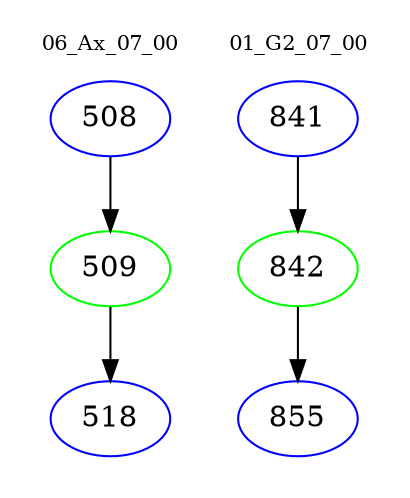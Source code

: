 digraph{
subgraph cluster_0 {
color = white
label = "06_Ax_07_00";
fontsize=10;
T0_508 [label="508", color="blue"]
T0_508 -> T0_509 [color="black"]
T0_509 [label="509", color="green"]
T0_509 -> T0_518 [color="black"]
T0_518 [label="518", color="blue"]
}
subgraph cluster_1 {
color = white
label = "01_G2_07_00";
fontsize=10;
T1_841 [label="841", color="blue"]
T1_841 -> T1_842 [color="black"]
T1_842 [label="842", color="green"]
T1_842 -> T1_855 [color="black"]
T1_855 [label="855", color="blue"]
}
}
